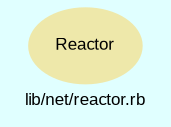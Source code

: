 digraph TopLevel {
    compound = true
    bgcolor = lightcyan1
    fontname = Arial
    fontsize = 8
    label = "lib/net/reactor.rb"
    node [
        fontname = Arial,
        fontsize = 8,
        color = black
    ]

    Reactor [
        fontcolor = black,
        URL = "classes/Reactor.html",
        shape = ellipse,
        color = palegoldenrod,
        style = filled,
        label = "Reactor"
    ]

}

